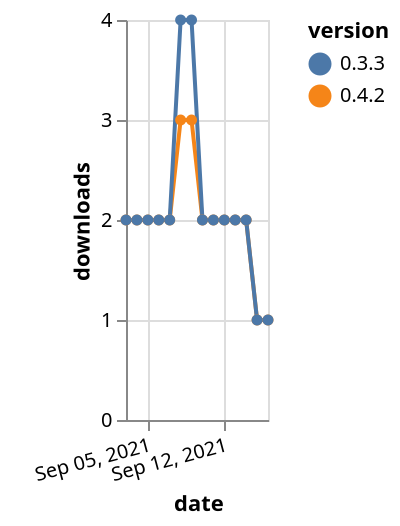 {"$schema": "https://vega.github.io/schema/vega-lite/v5.json", "description": "A simple bar chart with embedded data.", "data": {"values": [{"date": "2021-09-03", "total": 2133, "delta": 2, "version": "0.4.2"}, {"date": "2021-09-04", "total": 2135, "delta": 2, "version": "0.4.2"}, {"date": "2021-09-05", "total": 2137, "delta": 2, "version": "0.4.2"}, {"date": "2021-09-06", "total": 2139, "delta": 2, "version": "0.4.2"}, {"date": "2021-09-07", "total": 2141, "delta": 2, "version": "0.4.2"}, {"date": "2021-09-08", "total": 2144, "delta": 3, "version": "0.4.2"}, {"date": "2021-09-09", "total": 2147, "delta": 3, "version": "0.4.2"}, {"date": "2021-09-10", "total": 2149, "delta": 2, "version": "0.4.2"}, {"date": "2021-09-11", "total": 2151, "delta": 2, "version": "0.4.2"}, {"date": "2021-09-12", "total": 2153, "delta": 2, "version": "0.4.2"}, {"date": "2021-09-13", "total": 2155, "delta": 2, "version": "0.4.2"}, {"date": "2021-09-14", "total": 2157, "delta": 2, "version": "0.4.2"}, {"date": "2021-09-15", "total": 2158, "delta": 1, "version": "0.4.2"}, {"date": "2021-09-16", "total": 2159, "delta": 1, "version": "0.4.2"}, {"date": "2021-09-03", "total": 2357, "delta": 2, "version": "0.3.3"}, {"date": "2021-09-04", "total": 2359, "delta": 2, "version": "0.3.3"}, {"date": "2021-09-05", "total": 2361, "delta": 2, "version": "0.3.3"}, {"date": "2021-09-06", "total": 2363, "delta": 2, "version": "0.3.3"}, {"date": "2021-09-07", "total": 2365, "delta": 2, "version": "0.3.3"}, {"date": "2021-09-08", "total": 2369, "delta": 4, "version": "0.3.3"}, {"date": "2021-09-09", "total": 2373, "delta": 4, "version": "0.3.3"}, {"date": "2021-09-10", "total": 2375, "delta": 2, "version": "0.3.3"}, {"date": "2021-09-11", "total": 2377, "delta": 2, "version": "0.3.3"}, {"date": "2021-09-12", "total": 2379, "delta": 2, "version": "0.3.3"}, {"date": "2021-09-13", "total": 2381, "delta": 2, "version": "0.3.3"}, {"date": "2021-09-14", "total": 2383, "delta": 2, "version": "0.3.3"}, {"date": "2021-09-15", "total": 2384, "delta": 1, "version": "0.3.3"}, {"date": "2021-09-16", "total": 2385, "delta": 1, "version": "0.3.3"}]}, "width": "container", "mark": {"type": "line", "point": {"filled": true}}, "encoding": {"x": {"field": "date", "type": "temporal", "timeUnit": "yearmonthdate", "title": "date", "axis": {"labelAngle": -15}}, "y": {"field": "delta", "type": "quantitative", "title": "downloads"}, "color": {"field": "version", "type": "nominal"}, "tooltip": {"field": "delta"}}}